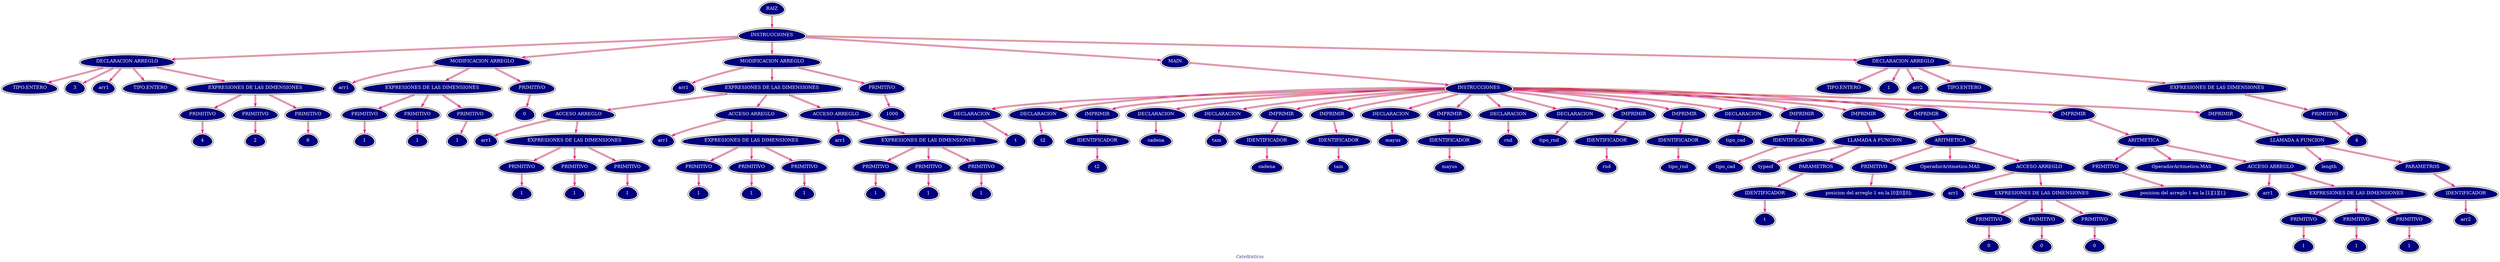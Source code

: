 
	digraph {

		graph[color = "lightcyan:mistyrose", fontcolor = "darkslateblue", fontname = serif, style = filled, label = "Catedraticos"];
		node[shape = egg, style = filled, color = "gray9", fillcolor = navyblue, fontcolor = white, peripheries = 2];
		edge[color = "deeppink:gray38:firebrick1"];

		n0[label="RAIZ"];
		n1[label="INSTRUCCIONES"];
		n0->n1;
		n2[label="DECLARACION ARREGLO"];
		n1->n2;
		n3[label="TIPO.ENTERO"];
		n2->n3;
		n4[label="3"];
		n2->n4;
		n5[label="arr1"];
		n2->n5;
		n6[label="TIPO.ENTERO"];
		n2->n6;
		n7[label="EXPRESIONES DE LAS DIMENSIONES"];
		n2->n7;
		n8[label="PRIMITIVO"];
		n7->n8;
		n9[label="4"];
		n8->n9;
		n10[label="PRIMITIVO"];
		n7->n10;
		n11[label="2"];
		n10->n11;
		n12[label="PRIMITIVO"];
		n7->n12;
		n13[label="6"];
		n12->n13;
		n14[label="MODIFICACION ARREGLO"];
		n1->n14;
		n15[label="arr1"];
		n14->n15;
		n16[label="EXPRESIONES DE LAS DIMENSIONES"];
		n14->n16;
		n17[label="PRIMITIVO"];
		n16->n17;
		n18[label="1"];
		n17->n18;
		n19[label="PRIMITIVO"];
		n16->n19;
		n20[label="1"];
		n19->n20;
		n21[label="PRIMITIVO"];
		n16->n21;
		n22[label="1"];
		n21->n22;
		n23[label="PRIMITIVO"];
		n14->n23;
		n24[label="0"];
		n23->n24;
		n25[label="MODIFICACION ARREGLO"];
		n1->n25;
		n26[label="arr1"];
		n25->n26;
		n27[label="EXPRESIONES DE LAS DIMENSIONES"];
		n25->n27;
		n28[label="ACCESO ARREGLO"];
		n27->n28;
		n29[label="arr1"];
		n28->n29;
		n30[label="EXPRESIONES DE LAS DIMENSIONES"];
		n28->n30;
		n31[label="PRIMITIVO"];
		n30->n31;
		n32[label="1"];
		n31->n32;
		n33[label="PRIMITIVO"];
		n30->n33;
		n34[label="1"];
		n33->n34;
		n35[label="PRIMITIVO"];
		n30->n35;
		n36[label="1"];
		n35->n36;
		n37[label="ACCESO ARREGLO"];
		n27->n37;
		n38[label="arr1"];
		n37->n38;
		n39[label="EXPRESIONES DE LAS DIMENSIONES"];
		n37->n39;
		n40[label="PRIMITIVO"];
		n39->n40;
		n41[label="1"];
		n40->n41;
		n42[label="PRIMITIVO"];
		n39->n42;
		n43[label="1"];
		n42->n43;
		n44[label="PRIMITIVO"];
		n39->n44;
		n45[label="1"];
		n44->n45;
		n46[label="ACCESO ARREGLO"];
		n27->n46;
		n47[label="arr1"];
		n46->n47;
		n48[label="EXPRESIONES DE LAS DIMENSIONES"];
		n46->n48;
		n49[label="PRIMITIVO"];
		n48->n49;
		n50[label="1"];
		n49->n50;
		n51[label="PRIMITIVO"];
		n48->n51;
		n52[label="1"];
		n51->n52;
		n53[label="PRIMITIVO"];
		n48->n53;
		n54[label="1"];
		n53->n54;
		n55[label="PRIMITIVO"];
		n25->n55;
		n56[label="1000"];
		n55->n56;
		n57[label="MAIN"];
		n1->n57;
		n58[label="INSTRUCCIONES"];
		n57->n58;
		n59[label="DECLARACION"];
		n58->n59;
		n60[label="t"];
		n59->n60;
		n61[label="DECLARACION"];
		n58->n61;
		n62[label="t2"];
		n61->n62;
		n63[label="IMPRIMIR"];
		n58->n63;
		n64[label="IDENTIFICADOR"];
		n63->n64;
		n65[label="t2"];
		n64->n65;
		n66[label="DECLARACION"];
		n58->n66;
		n67[label="cadena"];
		n66->n67;
		n68[label="DECLARACION"];
		n58->n68;
		n69[label="tam"];
		n68->n69;
		n70[label="IMPRIMIR"];
		n58->n70;
		n71[label="IDENTIFICADOR"];
		n70->n71;
		n72[label="cadena"];
		n71->n72;
		n73[label="IMPRIMIR"];
		n58->n73;
		n74[label="IDENTIFICADOR"];
		n73->n74;
		n75[label="tam"];
		n74->n75;
		n76[label="DECLARACION"];
		n58->n76;
		n77[label="mayus"];
		n76->n77;
		n78[label="IMPRIMIR"];
		n58->n78;
		n79[label="IDENTIFICADOR"];
		n78->n79;
		n80[label="mayus"];
		n79->n80;
		n81[label="DECLARACION"];
		n58->n81;
		n82[label="rnd"];
		n81->n82;
		n83[label="DECLARACION"];
		n58->n83;
		n84[label="tipo_rnd"];
		n83->n84;
		n85[label="IMPRIMIR"];
		n58->n85;
		n86[label="IDENTIFICADOR"];
		n85->n86;
		n87[label="rnd"];
		n86->n87;
		n88[label="IMPRIMIR"];
		n58->n88;
		n89[label="IDENTIFICADOR"];
		n88->n89;
		n90[label="tipo_rnd"];
		n89->n90;
		n91[label="DECLARACION"];
		n58->n91;
		n92[label="tipo_cad"];
		n91->n92;
		n93[label="IMPRIMIR"];
		n58->n93;
		n94[label="IDENTIFICADOR"];
		n93->n94;
		n95[label="tipo_cad"];
		n94->n95;
		n96[label="IMPRIMIR"];
		n58->n96;
		n97[label="LLAMADA A FUNCION"];
		n96->n97;
		n98[label="typeof"];
		n97->n98;
		n99[label="PARAMETROS"];
		n97->n99;
		n100[label="IDENTIFICADOR"];
		n99->n100;
		n101[label="t"];
		n100->n101;
		n102[label="IMPRIMIR"];
		n58->n102;
		n103[label="ARITMETICA"];
		n102->n103;
		n104[label="PRIMITIVO"];
		n103->n104;
		n105[label="posicion del arreglo 1 en la [0][0][0]: "];
		n104->n105;
		n106[label="OperadorAritmetico.MAS"];
		n103->n106;
		n107[label="ACCESO ARREGLO"];
		n103->n107;
		n108[label="arr1"];
		n107->n108;
		n109[label="EXPRESIONES DE LAS DIMENSIONES"];
		n107->n109;
		n110[label="PRIMITIVO"];
		n109->n110;
		n111[label="0"];
		n110->n111;
		n112[label="PRIMITIVO"];
		n109->n112;
		n113[label="0"];
		n112->n113;
		n114[label="PRIMITIVO"];
		n109->n114;
		n115[label="0"];
		n114->n115;
		n116[label="IMPRIMIR"];
		n58->n116;
		n117[label="ARITMETICA"];
		n116->n117;
		n118[label="PRIMITIVO"];
		n117->n118;
		n119[label="posicion del arreglo 1 en la [1][1][1]: "];
		n118->n119;
		n120[label="OperadorAritmetico.MAS"];
		n117->n120;
		n121[label="ACCESO ARREGLO"];
		n117->n121;
		n122[label="arr1"];
		n121->n122;
		n123[label="EXPRESIONES DE LAS DIMENSIONES"];
		n121->n123;
		n124[label="PRIMITIVO"];
		n123->n124;
		n125[label="1"];
		n124->n125;
		n126[label="PRIMITIVO"];
		n123->n126;
		n127[label="1"];
		n126->n127;
		n128[label="PRIMITIVO"];
		n123->n128;
		n129[label="1"];
		n128->n129;
		n130[label="IMPRIMIR"];
		n58->n130;
		n131[label="LLAMADA A FUNCION"];
		n130->n131;
		n132[label="length"];
		n131->n132;
		n133[label="PARAMETROS"];
		n131->n133;
		n134[label="IDENTIFICADOR"];
		n133->n134;
		n135[label="arr2"];
		n134->n135;
		n136[label="DECLARACION ARREGLO"];
		n1->n136;
		n137[label="TIPO.ENTERO"];
		n136->n137;
		n138[label="1"];
		n136->n138;
		n139[label="arr2"];
		n136->n139;
		n140[label="TIPO.ENTERO"];
		n136->n140;
		n141[label="EXPRESIONES DE LAS DIMENSIONES"];
		n136->n141;
		n142[label="PRIMITIVO"];
		n141->n142;
		n143[label="4"];
		n142->n143;
	}